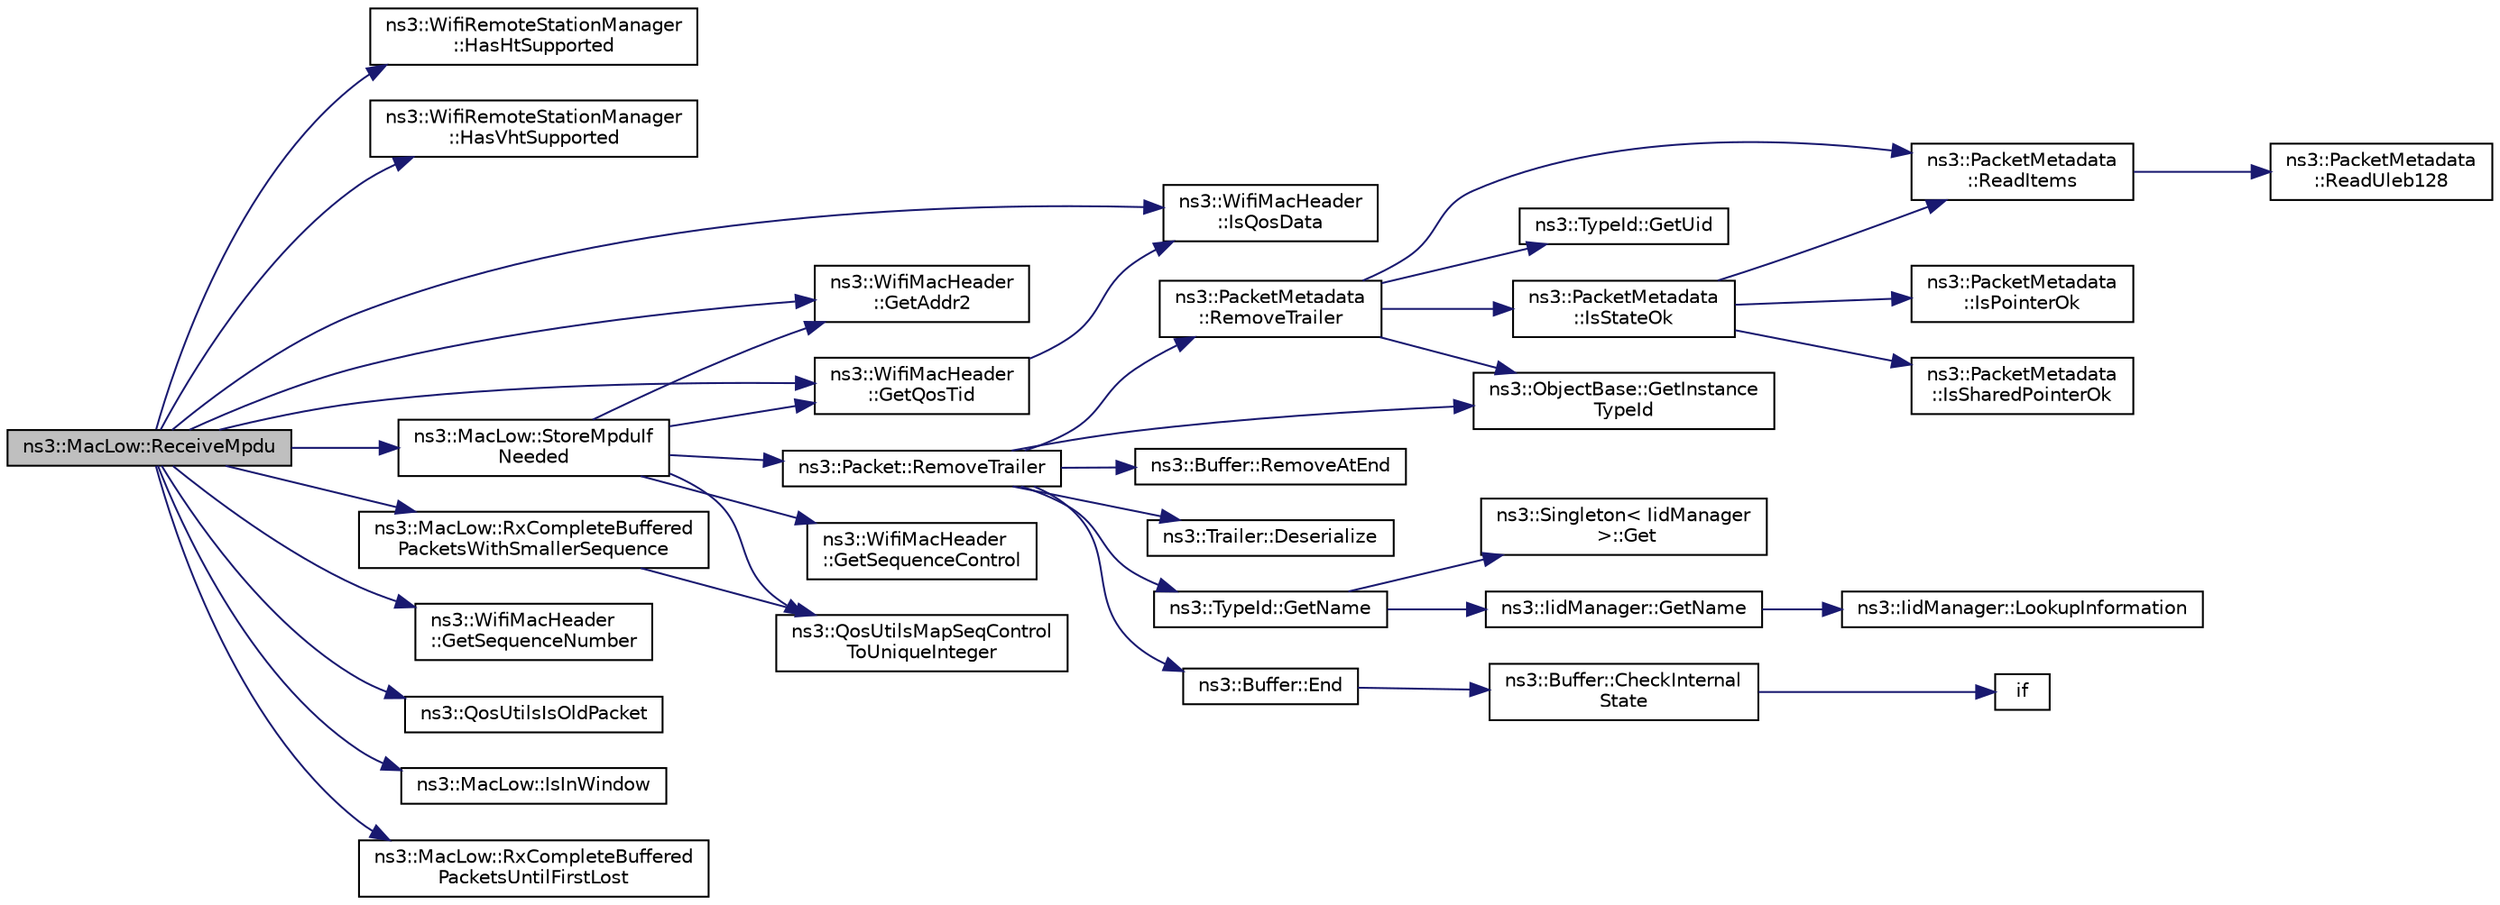 digraph "ns3::MacLow::ReceiveMpdu"
{
  edge [fontname="Helvetica",fontsize="10",labelfontname="Helvetica",labelfontsize="10"];
  node [fontname="Helvetica",fontsize="10",shape=record];
  rankdir="LR";
  Node1 [label="ns3::MacLow::ReceiveMpdu",height=0.2,width=0.4,color="black", fillcolor="grey75", style="filled", fontcolor="black"];
  Node1 -> Node2 [color="midnightblue",fontsize="10",style="solid"];
  Node2 [label="ns3::WifiRemoteStationManager\l::HasHtSupported",height=0.2,width=0.4,color="black", fillcolor="white", style="filled",URL="$d6/d65/classns3_1_1WifiRemoteStationManager.html#ac792dc8f3c77d507d25de0b87b52608c"];
  Node1 -> Node3 [color="midnightblue",fontsize="10",style="solid"];
  Node3 [label="ns3::WifiRemoteStationManager\l::HasVhtSupported",height=0.2,width=0.4,color="black", fillcolor="white", style="filled",URL="$d6/d65/classns3_1_1WifiRemoteStationManager.html#afae2836c7785854272d73bf33e58c95a"];
  Node1 -> Node4 [color="midnightblue",fontsize="10",style="solid"];
  Node4 [label="ns3::WifiMacHeader\l::GetAddr2",height=0.2,width=0.4,color="black", fillcolor="white", style="filled",URL="$d2/d9b/classns3_1_1WifiMacHeader.html#ac1fa908f4fb46931e5b33e3f4daa54d2"];
  Node1 -> Node5 [color="midnightblue",fontsize="10",style="solid"];
  Node5 [label="ns3::WifiMacHeader\l::IsQosData",height=0.2,width=0.4,color="black", fillcolor="white", style="filled",URL="$d2/d9b/classns3_1_1WifiMacHeader.html#a922e8c2b26023f2627ea19d9c4f4738b"];
  Node1 -> Node6 [color="midnightblue",fontsize="10",style="solid"];
  Node6 [label="ns3::WifiMacHeader\l::GetQosTid",height=0.2,width=0.4,color="black", fillcolor="white", style="filled",URL="$d2/d9b/classns3_1_1WifiMacHeader.html#a2b3faf14ac0d16a29729a2336afd7662"];
  Node6 -> Node5 [color="midnightblue",fontsize="10",style="solid"];
  Node1 -> Node7 [color="midnightblue",fontsize="10",style="solid"];
  Node7 [label="ns3::WifiMacHeader\l::GetSequenceNumber",height=0.2,width=0.4,color="black", fillcolor="white", style="filled",URL="$d2/d9b/classns3_1_1WifiMacHeader.html#aa202a29c2d6aebe9b3d589e58cbd17bb"];
  Node1 -> Node8 [color="midnightblue",fontsize="10",style="solid"];
  Node8 [label="ns3::QosUtilsIsOldPacket",height=0.2,width=0.4,color="black", fillcolor="white", style="filled",URL="$df/d5e/group__wifi.html#ga5cb9ea723837c5a036e622612f2d0bb0"];
  Node1 -> Node9 [color="midnightblue",fontsize="10",style="solid"];
  Node9 [label="ns3::MacLow::StoreMpduIf\lNeeded",height=0.2,width=0.4,color="black", fillcolor="white", style="filled",URL="$d3/da6/classns3_1_1MacLow.html#aeada564fc806b1e258a3ef24dd867fdf"];
  Node9 -> Node4 [color="midnightblue",fontsize="10",style="solid"];
  Node9 -> Node6 [color="midnightblue",fontsize="10",style="solid"];
  Node9 -> Node10 [color="midnightblue",fontsize="10",style="solid"];
  Node10 [label="ns3::Packet::RemoveTrailer",height=0.2,width=0.4,color="black", fillcolor="white", style="filled",URL="$dd/d7a/classns3_1_1Packet.html#a2155e042083e9a17ad3b33f9fecb4be4",tooltip="Remove a deserialized trailer from the internal buffer. "];
  Node10 -> Node11 [color="midnightblue",fontsize="10",style="solid"];
  Node11 [label="ns3::Trailer::Deserialize",height=0.2,width=0.4,color="black", fillcolor="white", style="filled",URL="$de/db6/classns3_1_1Trailer.html#aed0f0292faca43ef8676c05d70a664cf"];
  Node10 -> Node12 [color="midnightblue",fontsize="10",style="solid"];
  Node12 [label="ns3::Buffer::End",height=0.2,width=0.4,color="black", fillcolor="white", style="filled",URL="$da/d85/classns3_1_1Buffer.html#a52207c7aed7bae89fba2f9e997c82724"];
  Node12 -> Node13 [color="midnightblue",fontsize="10",style="solid"];
  Node13 [label="ns3::Buffer::CheckInternal\lState",height=0.2,width=0.4,color="black", fillcolor="white", style="filled",URL="$da/d85/classns3_1_1Buffer.html#a6202ce7f1ecc1fc7a14cc13017375d14",tooltip="Checks the internal buffer structures consistency. "];
  Node13 -> Node14 [color="midnightblue",fontsize="10",style="solid"];
  Node14 [label="if",height=0.2,width=0.4,color="black", fillcolor="white", style="filled",URL="$d8/d0e/loss__ITU1238_8m.html#a419d895abe1313c35fa353c93802647e"];
  Node10 -> Node15 [color="midnightblue",fontsize="10",style="solid"];
  Node15 [label="ns3::ObjectBase::GetInstance\lTypeId",height=0.2,width=0.4,color="black", fillcolor="white", style="filled",URL="$d2/dac/classns3_1_1ObjectBase.html#abe5b43a6f5b99a92a4c3122db31f06fb"];
  Node10 -> Node16 [color="midnightblue",fontsize="10",style="solid"];
  Node16 [label="ns3::TypeId::GetName",height=0.2,width=0.4,color="black", fillcolor="white", style="filled",URL="$d6/d11/classns3_1_1TypeId.html#aa3c41c79ae428b3cb396a9c6bb3ef314"];
  Node16 -> Node17 [color="midnightblue",fontsize="10",style="solid"];
  Node17 [label="ns3::Singleton\< IidManager\l \>::Get",height=0.2,width=0.4,color="black", fillcolor="white", style="filled",URL="$d8/d77/classns3_1_1Singleton.html#a80a2cd3c25a27ea72add7a9f7a141ffa"];
  Node16 -> Node18 [color="midnightblue",fontsize="10",style="solid"];
  Node18 [label="ns3::IidManager::GetName",height=0.2,width=0.4,color="black", fillcolor="white", style="filled",URL="$d4/d1c/classns3_1_1IidManager.html#a5d68d0f0f44594dcdec239dbdb5bf53c"];
  Node18 -> Node19 [color="midnightblue",fontsize="10",style="solid"];
  Node19 [label="ns3::IidManager::LookupInformation",height=0.2,width=0.4,color="black", fillcolor="white", style="filled",URL="$d4/d1c/classns3_1_1IidManager.html#a6b1f4ba2815dba27a377e8a8db2384cf"];
  Node10 -> Node20 [color="midnightblue",fontsize="10",style="solid"];
  Node20 [label="ns3::Buffer::RemoveAtEnd",height=0.2,width=0.4,color="black", fillcolor="white", style="filled",URL="$da/d85/classns3_1_1Buffer.html#a83b30fd8e1202e778fb471757b800d47"];
  Node10 -> Node21 [color="midnightblue",fontsize="10",style="solid"];
  Node21 [label="ns3::PacketMetadata\l::RemoveTrailer",height=0.2,width=0.4,color="black", fillcolor="white", style="filled",URL="$d1/db1/classns3_1_1PacketMetadata.html#a2eaa46d9f7c88a5aef121521b196753c"];
  Node21 -> Node15 [color="midnightblue",fontsize="10",style="solid"];
  Node21 -> Node22 [color="midnightblue",fontsize="10",style="solid"];
  Node22 [label="ns3::TypeId::GetUid",height=0.2,width=0.4,color="black", fillcolor="white", style="filled",URL="$d6/d11/classns3_1_1TypeId.html#acd3e41de6340d06299f4fd63e2ed8da0"];
  Node21 -> Node23 [color="midnightblue",fontsize="10",style="solid"];
  Node23 [label="ns3::PacketMetadata\l::IsStateOk",height=0.2,width=0.4,color="black", fillcolor="white", style="filled",URL="$d1/db1/classns3_1_1PacketMetadata.html#a208d3163e28704438cdd4d30318e489c",tooltip="Check if the metadata state is ok. "];
  Node23 -> Node24 [color="midnightblue",fontsize="10",style="solid"];
  Node24 [label="ns3::PacketMetadata\l::IsPointerOk",height=0.2,width=0.4,color="black", fillcolor="white", style="filled",URL="$d1/db1/classns3_1_1PacketMetadata.html#acf15fba7d020ebd77591619b5ad273c5",tooltip="Check if the position is valid. "];
  Node23 -> Node25 [color="midnightblue",fontsize="10",style="solid"];
  Node25 [label="ns3::PacketMetadata\l::ReadItems",height=0.2,width=0.4,color="black", fillcolor="white", style="filled",URL="$d1/db1/classns3_1_1PacketMetadata.html#a3719ad2c32313a9a1c74462322e8b517",tooltip="Read items. "];
  Node25 -> Node26 [color="midnightblue",fontsize="10",style="solid"];
  Node26 [label="ns3::PacketMetadata\l::ReadUleb128",height=0.2,width=0.4,color="black", fillcolor="white", style="filled",URL="$d1/db1/classns3_1_1PacketMetadata.html#a7ae75db766a843dbee8960ae8cbf23ee",tooltip="Read a ULEB128 (Unsigned Little Endian Base 128) coded number. "];
  Node23 -> Node27 [color="midnightblue",fontsize="10",style="solid"];
  Node27 [label="ns3::PacketMetadata\l::IsSharedPointerOk",height=0.2,width=0.4,color="black", fillcolor="white", style="filled",URL="$d1/db1/classns3_1_1PacketMetadata.html#ae62c5bb3dce611a0f8c5e9ba3ba8e26e",tooltip="Check if the position is valid. "];
  Node21 -> Node25 [color="midnightblue",fontsize="10",style="solid"];
  Node9 -> Node28 [color="midnightblue",fontsize="10",style="solid"];
  Node28 [label="ns3::QosUtilsMapSeqControl\lToUniqueInteger",height=0.2,width=0.4,color="black", fillcolor="white", style="filled",URL="$df/d5e/group__wifi.html#ga841296fae895cac77a0e14183b8134e0"];
  Node9 -> Node29 [color="midnightblue",fontsize="10",style="solid"];
  Node29 [label="ns3::WifiMacHeader\l::GetSequenceControl",height=0.2,width=0.4,color="black", fillcolor="white", style="filled",URL="$d2/d9b/classns3_1_1WifiMacHeader.html#a9d6c7e809271331e5271d29e58800593"];
  Node1 -> Node30 [color="midnightblue",fontsize="10",style="solid"];
  Node30 [label="ns3::MacLow::IsInWindow",height=0.2,width=0.4,color="black", fillcolor="white", style="filled",URL="$d3/da6/classns3_1_1MacLow.html#a442078ddeb869fa7e76f35f32e0533c2"];
  Node1 -> Node31 [color="midnightblue",fontsize="10",style="solid"];
  Node31 [label="ns3::MacLow::RxCompleteBuffered\lPacketsWithSmallerSequence",height=0.2,width=0.4,color="black", fillcolor="white", style="filled",URL="$d3/da6/classns3_1_1MacLow.html#aaed81a6cbf94baf2b2f17b9f96b8474d"];
  Node31 -> Node28 [color="midnightblue",fontsize="10",style="solid"];
  Node1 -> Node32 [color="midnightblue",fontsize="10",style="solid"];
  Node32 [label="ns3::MacLow::RxCompleteBuffered\lPacketsUntilFirstLost",height=0.2,width=0.4,color="black", fillcolor="white", style="filled",URL="$d3/da6/classns3_1_1MacLow.html#aeadf392d37d323fb81f0ef0766f2359a"];
}
